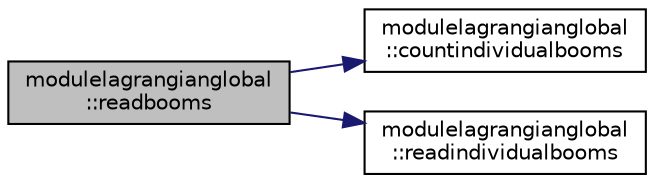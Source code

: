 digraph "modulelagrangianglobal::readbooms"
{
 // LATEX_PDF_SIZE
  edge [fontname="Helvetica",fontsize="10",labelfontname="Helvetica",labelfontsize="10"];
  node [fontname="Helvetica",fontsize="10",shape=record];
  rankdir="LR";
  Node1 [label="modulelagrangianglobal\l::readbooms",height=0.2,width=0.4,color="black", fillcolor="grey75", style="filled", fontcolor="black",tooltip=" "];
  Node1 -> Node2 [color="midnightblue",fontsize="10",style="solid",fontname="Helvetica"];
  Node2 [label="modulelagrangianglobal\l::countindividualbooms",height=0.2,width=0.4,color="black", fillcolor="white", style="filled",URL="$namespacemodulelagrangianglobal.html#ac2d819c6cb2d9890063752019007589c",tooltip=" "];
  Node1 -> Node3 [color="midnightblue",fontsize="10",style="solid",fontname="Helvetica"];
  Node3 [label="modulelagrangianglobal\l::readindividualbooms",height=0.2,width=0.4,color="black", fillcolor="white", style="filled",URL="$namespacemodulelagrangianglobal.html#ac534055f33c12be80f6b5d331e9cca95",tooltip=" "];
}
